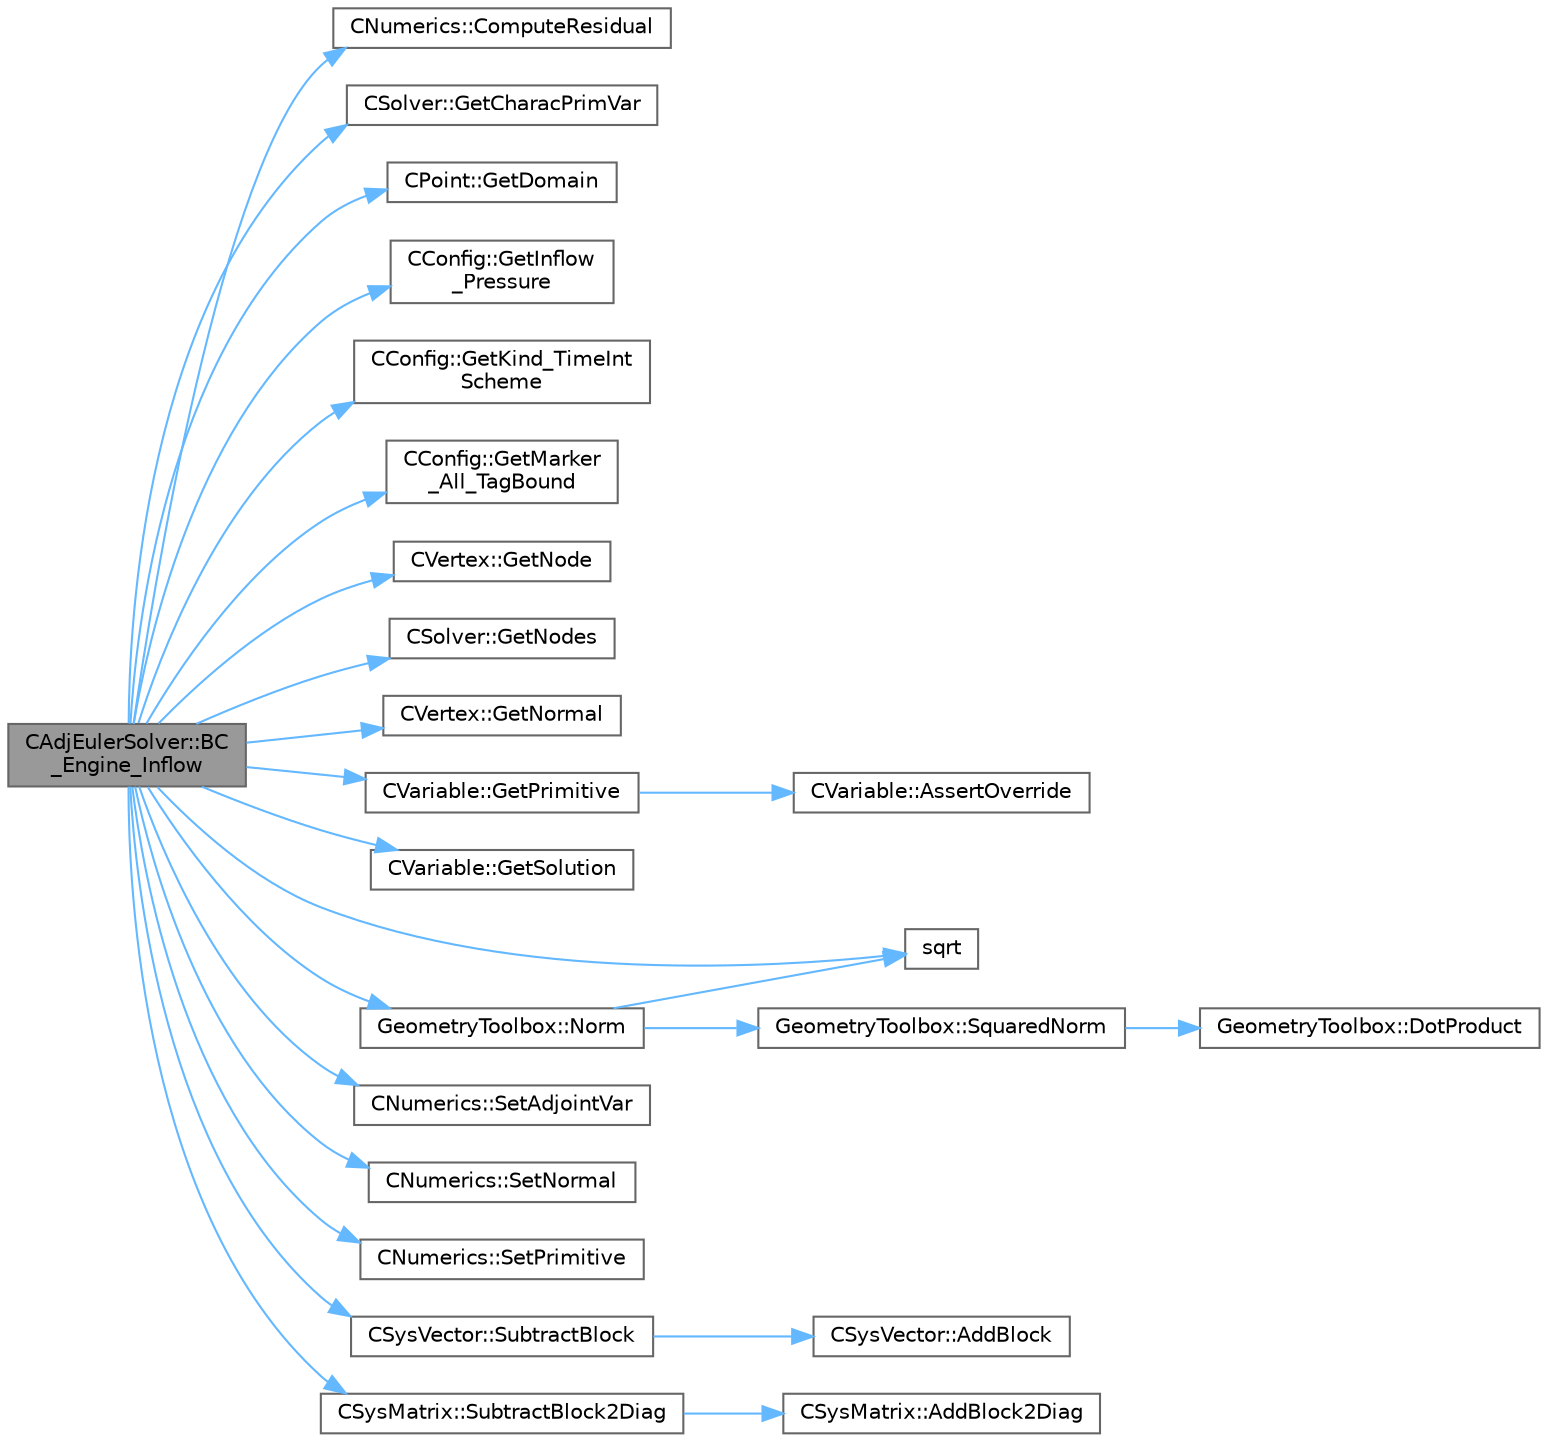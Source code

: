 digraph "CAdjEulerSolver::BC_Engine_Inflow"
{
 // LATEX_PDF_SIZE
  bgcolor="transparent";
  edge [fontname=Helvetica,fontsize=10,labelfontname=Helvetica,labelfontsize=10];
  node [fontname=Helvetica,fontsize=10,shape=box,height=0.2,width=0.4];
  rankdir="LR";
  Node1 [id="Node000001",label="CAdjEulerSolver::BC\l_Engine_Inflow",height=0.2,width=0.4,color="gray40", fillcolor="grey60", style="filled", fontcolor="black",tooltip="Impose the engine inflow adjoint boundary condition."];
  Node1 -> Node2 [id="edge1_Node000001_Node000002",color="steelblue1",style="solid",tooltip=" "];
  Node2 [id="Node000002",label="CNumerics::ComputeResidual",height=0.2,width=0.4,color="grey40", fillcolor="white", style="filled",URL="$classCNumerics.html#aa0ca13663a047ef2640b377b33875e29",tooltip="Compute the numerical residual."];
  Node1 -> Node3 [id="edge2_Node000001_Node000003",color="steelblue1",style="solid",tooltip=" "];
  Node3 [id="Node000003",label="CSolver::GetCharacPrimVar",height=0.2,width=0.4,color="grey40", fillcolor="white", style="filled",URL="$classCSolver.html#ae42774161efd384c4a7cbad81abf8ca6",tooltip="A virtual member."];
  Node1 -> Node4 [id="edge3_Node000001_Node000004",color="steelblue1",style="solid",tooltip=" "];
  Node4 [id="Node000004",label="CPoint::GetDomain",height=0.2,width=0.4,color="grey40", fillcolor="white", style="filled",URL="$classCPoint.html#aa58a27b602e47ddcad22ae74a5c6bc81",tooltip="For parallel computation, its indicates if a point must be computed or not."];
  Node1 -> Node5 [id="edge4_Node000001_Node000005",color="steelblue1",style="solid",tooltip=" "];
  Node5 [id="Node000005",label="CConfig::GetInflow\l_Pressure",height=0.2,width=0.4,color="grey40", fillcolor="white", style="filled",URL="$classCConfig.html#a2e385cebc84bb41654c737e2cec0fa28",tooltip="Get the back pressure (static) at an engine inflow boundary."];
  Node1 -> Node6 [id="edge5_Node000001_Node000006",color="steelblue1",style="solid",tooltip=" "];
  Node6 [id="Node000006",label="CConfig::GetKind_TimeInt\lScheme",height=0.2,width=0.4,color="grey40", fillcolor="white", style="filled",URL="$classCConfig.html#ad16f71356f146b530fb1fbb45444525c",tooltip="Get the kind of time integration method."];
  Node1 -> Node7 [id="edge6_Node000001_Node000007",color="steelblue1",style="solid",tooltip=" "];
  Node7 [id="Node000007",label="CConfig::GetMarker\l_All_TagBound",height=0.2,width=0.4,color="grey40", fillcolor="white", style="filled",URL="$classCConfig.html#ab8c9c1f45950a29355be4ff357049440",tooltip="Get the index of the surface defined in the geometry file."];
  Node1 -> Node8 [id="edge7_Node000001_Node000008",color="steelblue1",style="solid",tooltip=" "];
  Node8 [id="Node000008",label="CVertex::GetNode",height=0.2,width=0.4,color="grey40", fillcolor="white", style="filled",URL="$classCVertex.html#ad568da06e7191358d3a09a1bee71cdb5",tooltip="Get the node of the vertex."];
  Node1 -> Node9 [id="edge8_Node000001_Node000009",color="steelblue1",style="solid",tooltip=" "];
  Node9 [id="Node000009",label="CSolver::GetNodes",height=0.2,width=0.4,color="grey40", fillcolor="white", style="filled",URL="$classCSolver.html#adb28ae3845a6b61cf764a8e9fe4b794e",tooltip="Allow outside access to the nodes of the solver, containing conservatives, primitives,..."];
  Node1 -> Node10 [id="edge9_Node000001_Node000010",color="steelblue1",style="solid",tooltip=" "];
  Node10 [id="Node000010",label="CVertex::GetNormal",height=0.2,width=0.4,color="grey40", fillcolor="white", style="filled",URL="$classCVertex.html#a57cacfe764770e6c0e54c278cb584f7c",tooltip="Copy the the normal vector of a face."];
  Node1 -> Node11 [id="edge10_Node000001_Node000011",color="steelblue1",style="solid",tooltip=" "];
  Node11 [id="Node000011",label="CVariable::GetPrimitive",height=0.2,width=0.4,color="grey40", fillcolor="white", style="filled",URL="$classCVariable.html#a2925893e2535d4b24f8f3e9c4339b8b2",tooltip="Get the primitive variables for all points."];
  Node11 -> Node12 [id="edge11_Node000011_Node000012",color="steelblue1",style="solid",tooltip=" "];
  Node12 [id="Node000012",label="CVariable::AssertOverride",height=0.2,width=0.4,color="grey40", fillcolor="white", style="filled",URL="$classCVariable.html#a57eb0e83f25f08d544f92b75e3f8b617",tooltip=" "];
  Node1 -> Node13 [id="edge12_Node000001_Node000013",color="steelblue1",style="solid",tooltip=" "];
  Node13 [id="Node000013",label="CVariable::GetSolution",height=0.2,width=0.4,color="grey40", fillcolor="white", style="filled",URL="$classCVariable.html#a261483e39c23c1de7cb9aea7e917c121",tooltip="Get the solution."];
  Node1 -> Node14 [id="edge13_Node000001_Node000014",color="steelblue1",style="solid",tooltip=" "];
  Node14 [id="Node000014",label="GeometryToolbox::Norm",height=0.2,width=0.4,color="grey40", fillcolor="white", style="filled",URL="$group__GeometryToolbox.html#gad8b24e50333c9a8378f7abf18222f36a",tooltip=" "];
  Node14 -> Node15 [id="edge14_Node000014_Node000015",color="steelblue1",style="solid",tooltip=" "];
  Node15 [id="Node000015",label="sqrt",height=0.2,width=0.4,color="grey40", fillcolor="white", style="filled",URL="$group__SIMD.html#ga54a1925ab40fb4249ea255072520de35",tooltip=" "];
  Node14 -> Node16 [id="edge15_Node000014_Node000016",color="steelblue1",style="solid",tooltip=" "];
  Node16 [id="Node000016",label="GeometryToolbox::SquaredNorm",height=0.2,width=0.4,color="grey40", fillcolor="white", style="filled",URL="$group__GeometryToolbox.html#ga98c9b9314cc6352c9bba49b8cfb4b056",tooltip=" "];
  Node16 -> Node17 [id="edge16_Node000016_Node000017",color="steelblue1",style="solid",tooltip=" "];
  Node17 [id="Node000017",label="GeometryToolbox::DotProduct",height=0.2,width=0.4,color="grey40", fillcolor="white", style="filled",URL="$group__GeometryToolbox.html#ga7ec3e1e20fab73dbf0159fe38492cc89",tooltip=" "];
  Node1 -> Node18 [id="edge17_Node000001_Node000018",color="steelblue1",style="solid",tooltip=" "];
  Node18 [id="Node000018",label="CNumerics::SetAdjointVar",height=0.2,width=0.4,color="grey40", fillcolor="white", style="filled",URL="$classCNumerics.html#a7a305597659a44840687afc1c1e0da6b",tooltip="Set the value of the adjoint variable."];
  Node1 -> Node19 [id="edge18_Node000001_Node000019",color="steelblue1",style="solid",tooltip=" "];
  Node19 [id="Node000019",label="CNumerics::SetNormal",height=0.2,width=0.4,color="grey40", fillcolor="white", style="filled",URL="$classCNumerics.html#a93fd2262832ae5081317548f2f9cdbb3",tooltip="Set the value of the normal vector to the face between two points."];
  Node1 -> Node20 [id="edge19_Node000001_Node000020",color="steelblue1",style="solid",tooltip=" "];
  Node20 [id="Node000020",label="CNumerics::SetPrimitive",height=0.2,width=0.4,color="grey40", fillcolor="white", style="filled",URL="$classCNumerics.html#a028c500ba7ce96d3af061fc8218f76f1",tooltip="Set the value of the primitive variables."];
  Node1 -> Node15 [id="edge20_Node000001_Node000015",color="steelblue1",style="solid",tooltip=" "];
  Node1 -> Node21 [id="edge21_Node000001_Node000021",color="steelblue1",style="solid",tooltip=" "];
  Node21 [id="Node000021",label="CSysVector::SubtractBlock",height=0.2,width=0.4,color="grey40", fillcolor="white", style="filled",URL="$classCSysVector.html#a71ea6ec1ebdb77535b976bb40e7659a6",tooltip="Subtract \"block\" from the vector, see AddBlock."];
  Node21 -> Node22 [id="edge22_Node000021_Node000022",color="steelblue1",style="solid",tooltip=" "];
  Node22 [id="Node000022",label="CSysVector::AddBlock",height=0.2,width=0.4,color="grey40", fillcolor="white", style="filled",URL="$classCSysVector.html#aa463275cba394503a9778529fdaa4494",tooltip="Add \"block\" to the vector, see SetBlock."];
  Node1 -> Node23 [id="edge23_Node000001_Node000023",color="steelblue1",style="solid",tooltip=" "];
  Node23 [id="Node000023",label="CSysMatrix::SubtractBlock2Diag",height=0.2,width=0.4,color="grey40", fillcolor="white", style="filled",URL="$classCSysMatrix.html#a423b77066cf386dd6e4b95a656e4aadb",tooltip="Short-hand to AddBlock2Diag with alpha = -1, i.e. subtracts from the current diagonal."];
  Node23 -> Node24 [id="edge24_Node000023_Node000024",color="steelblue1",style="solid",tooltip=" "];
  Node24 [id="Node000024",label="CSysMatrix::AddBlock2Diag",height=0.2,width=0.4,color="grey40", fillcolor="white", style="filled",URL="$classCSysMatrix.html#a5a4ef7eeb7f009450f575660108ed7be",tooltip="Non overwrite version of SetBlock2Diag, also with scaling."];
}
